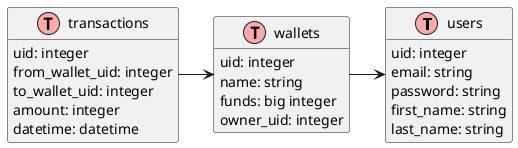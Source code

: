 @startuml database
!define table(x) class x << (T,#FFAAAA) >>
!define primary_key(x) <u>x</u>
hide methods
hide stereotypes

table(users) {
    uid: integer
    email: string
    password: string
    first_name: string
    last_name: string
}

table(wallets) {
    uid: integer
    name: string
    funds: big integer
    owner_uid: integer
}

table(transactions) {
    uid: integer
    from_wallet_uid: integer
    to_wallet_uid: integer
    amount: integer
    datetime: datetime
}

wallets -> users
transactions -> wallets

@enduml
